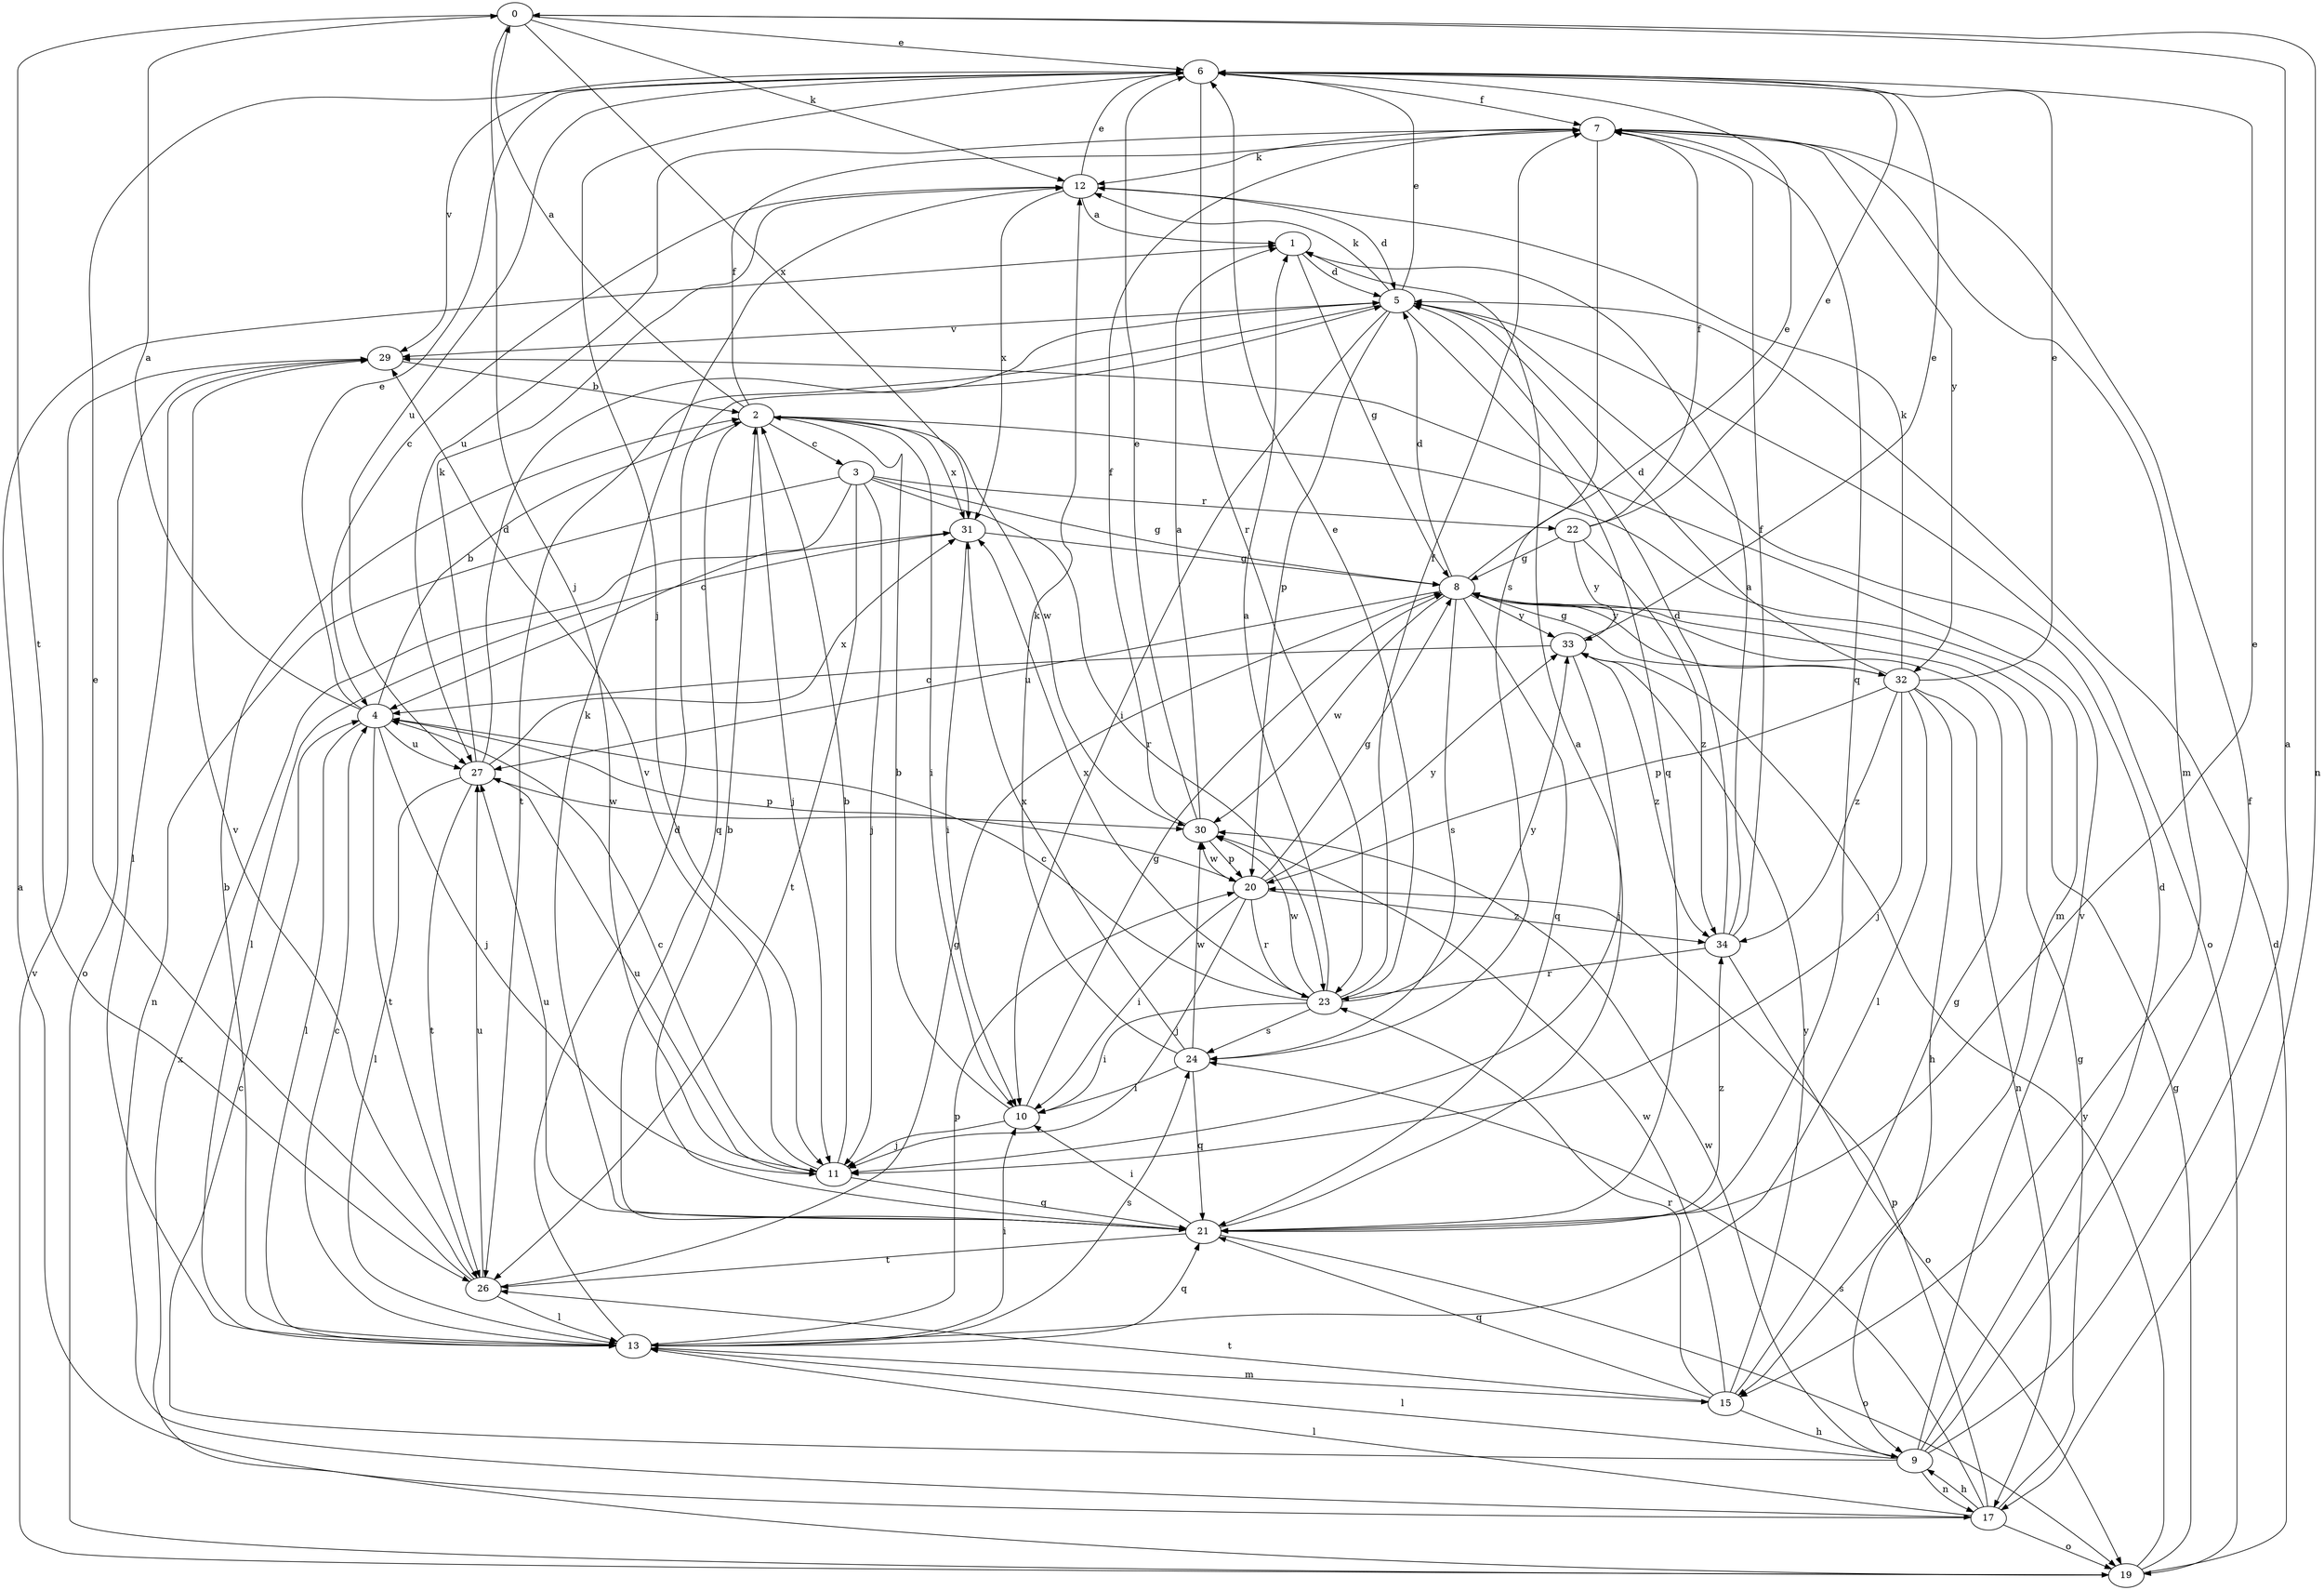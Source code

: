 strict digraph  {
0;
1;
2;
3;
4;
5;
6;
7;
8;
9;
10;
11;
12;
13;
15;
17;
19;
20;
21;
22;
23;
24;
26;
27;
29;
30;
31;
32;
33;
34;
0 -> 6  [label=e];
0 -> 11  [label=j];
0 -> 12  [label=k];
0 -> 17  [label=n];
0 -> 26  [label=t];
0 -> 31  [label=x];
1 -> 5  [label=d];
1 -> 8  [label=g];
2 -> 0  [label=a];
2 -> 3  [label=c];
2 -> 7  [label=f];
2 -> 10  [label=i];
2 -> 11  [label=j];
2 -> 15  [label=m];
2 -> 21  [label=q];
2 -> 30  [label=w];
2 -> 31  [label=x];
3 -> 4  [label=c];
3 -> 8  [label=g];
3 -> 11  [label=j];
3 -> 17  [label=n];
3 -> 22  [label=r];
3 -> 23  [label=r];
3 -> 26  [label=t];
4 -> 0  [label=a];
4 -> 2  [label=b];
4 -> 6  [label=e];
4 -> 11  [label=j];
4 -> 13  [label=l];
4 -> 20  [label=p];
4 -> 26  [label=t];
4 -> 27  [label=u];
5 -> 6  [label=e];
5 -> 10  [label=i];
5 -> 12  [label=k];
5 -> 19  [label=o];
5 -> 20  [label=p];
5 -> 21  [label=q];
5 -> 26  [label=t];
5 -> 29  [label=v];
6 -> 7  [label=f];
6 -> 11  [label=j];
6 -> 23  [label=r];
6 -> 27  [label=u];
6 -> 29  [label=v];
7 -> 12  [label=k];
7 -> 15  [label=m];
7 -> 21  [label=q];
7 -> 24  [label=s];
7 -> 27  [label=u];
7 -> 32  [label=y];
8 -> 5  [label=d];
8 -> 6  [label=e];
8 -> 21  [label=q];
8 -> 24  [label=s];
8 -> 27  [label=u];
8 -> 30  [label=w];
8 -> 32  [label=y];
8 -> 33  [label=y];
9 -> 0  [label=a];
9 -> 4  [label=c];
9 -> 5  [label=d];
9 -> 7  [label=f];
9 -> 13  [label=l];
9 -> 17  [label=n];
9 -> 29  [label=v];
9 -> 30  [label=w];
10 -> 2  [label=b];
10 -> 8  [label=g];
10 -> 11  [label=j];
11 -> 2  [label=b];
11 -> 4  [label=c];
11 -> 21  [label=q];
11 -> 27  [label=u];
11 -> 29  [label=v];
12 -> 1  [label=a];
12 -> 4  [label=c];
12 -> 5  [label=d];
12 -> 6  [label=e];
12 -> 31  [label=x];
13 -> 2  [label=b];
13 -> 4  [label=c];
13 -> 5  [label=d];
13 -> 10  [label=i];
13 -> 15  [label=m];
13 -> 20  [label=p];
13 -> 21  [label=q];
13 -> 24  [label=s];
15 -> 8  [label=g];
15 -> 9  [label=h];
15 -> 21  [label=q];
15 -> 23  [label=r];
15 -> 26  [label=t];
15 -> 30  [label=w];
15 -> 33  [label=y];
17 -> 1  [label=a];
17 -> 8  [label=g];
17 -> 9  [label=h];
17 -> 13  [label=l];
17 -> 19  [label=o];
17 -> 20  [label=p];
17 -> 24  [label=s];
19 -> 5  [label=d];
19 -> 8  [label=g];
19 -> 29  [label=v];
19 -> 31  [label=x];
19 -> 33  [label=y];
20 -> 8  [label=g];
20 -> 10  [label=i];
20 -> 11  [label=j];
20 -> 23  [label=r];
20 -> 30  [label=w];
20 -> 33  [label=y];
20 -> 34  [label=z];
21 -> 1  [label=a];
21 -> 2  [label=b];
21 -> 6  [label=e];
21 -> 10  [label=i];
21 -> 12  [label=k];
21 -> 19  [label=o];
21 -> 26  [label=t];
21 -> 27  [label=u];
21 -> 34  [label=z];
22 -> 6  [label=e];
22 -> 7  [label=f];
22 -> 8  [label=g];
22 -> 33  [label=y];
22 -> 34  [label=z];
23 -> 1  [label=a];
23 -> 4  [label=c];
23 -> 6  [label=e];
23 -> 7  [label=f];
23 -> 10  [label=i];
23 -> 24  [label=s];
23 -> 30  [label=w];
23 -> 31  [label=x];
23 -> 33  [label=y];
24 -> 10  [label=i];
24 -> 12  [label=k];
24 -> 21  [label=q];
24 -> 30  [label=w];
24 -> 31  [label=x];
26 -> 6  [label=e];
26 -> 8  [label=g];
26 -> 13  [label=l];
26 -> 27  [label=u];
26 -> 29  [label=v];
27 -> 5  [label=d];
27 -> 12  [label=k];
27 -> 13  [label=l];
27 -> 26  [label=t];
27 -> 30  [label=w];
27 -> 31  [label=x];
29 -> 2  [label=b];
29 -> 13  [label=l];
29 -> 19  [label=o];
30 -> 1  [label=a];
30 -> 6  [label=e];
30 -> 7  [label=f];
30 -> 20  [label=p];
31 -> 8  [label=g];
31 -> 10  [label=i];
31 -> 13  [label=l];
32 -> 5  [label=d];
32 -> 6  [label=e];
32 -> 8  [label=g];
32 -> 9  [label=h];
32 -> 11  [label=j];
32 -> 12  [label=k];
32 -> 13  [label=l];
32 -> 17  [label=n];
32 -> 20  [label=p];
32 -> 34  [label=z];
33 -> 4  [label=c];
33 -> 6  [label=e];
33 -> 11  [label=j];
33 -> 34  [label=z];
34 -> 1  [label=a];
34 -> 5  [label=d];
34 -> 7  [label=f];
34 -> 19  [label=o];
34 -> 23  [label=r];
}
